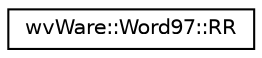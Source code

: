 digraph "类继承关系图"
{
  edge [fontname="Helvetica",fontsize="10",labelfontname="Helvetica",labelfontsize="10"];
  node [fontname="Helvetica",fontsize="10",shape=record];
  rankdir="LR";
  Node0 [label="wvWare::Word97::RR",height=0.2,width=0.4,color="black", fillcolor="white", style="filled",URL="$structwv_ware_1_1_word97_1_1_r_r.html"];
}
